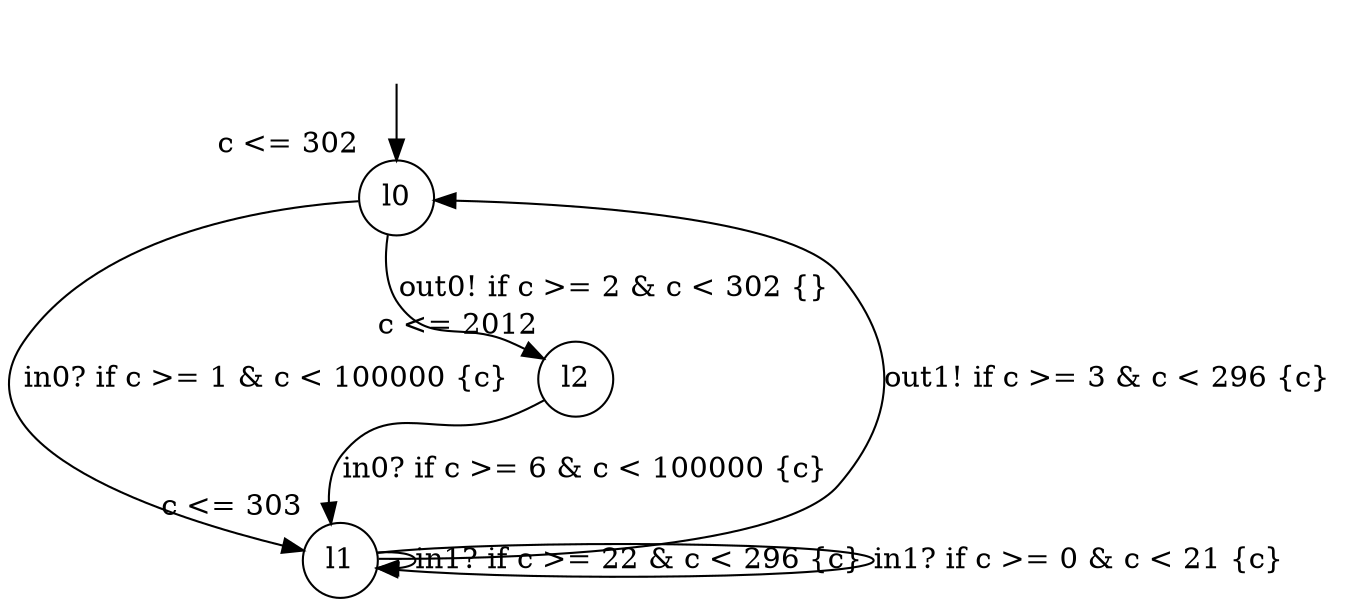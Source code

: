 digraph g {
__start0 [label="" shape="none"];
l0 [shape="circle" margin=0 label="l0", xlabel="c <= 302"];
l1 [shape="circle" margin=0 label="l1", xlabel="c <= 303"];
l2 [shape="circle" margin=0 label="l2", xlabel="c <= 2012"];
l0 -> l2 [label="out0! if c >= 2 & c < 302 {} "];
l0 -> l1 [label="in0? if c >= 1 & c < 100000 {c} "];
l1 -> l1 [label="in1? if c >= 22 & c < 296 {c} "];
l1 -> l0 [label="out1! if c >= 3 & c < 296 {c} "];
l1 -> l1 [label="in1? if c >= 0 & c < 21 {c} "];
l2 -> l1 [label="in0? if c >= 6 & c < 100000 {c} "];
__start0 -> l0;
}
